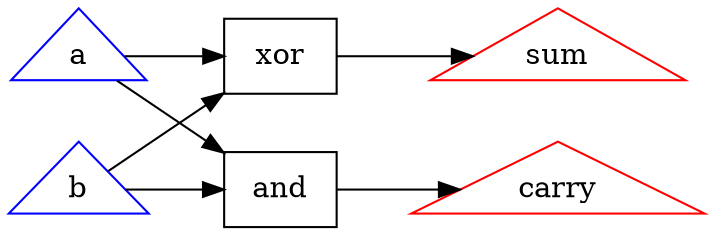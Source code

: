digraph half_adder {
	graph [rankdir=LR]
	a [color=blue shape=triangle]
	b [color=blue shape=triangle]
	sum [color=red shape=triangle]
	carry [color=red shape=triangle]
	xor1 [label=xor shape=box]
	a -> xor1
	b -> xor1
	xor1 -> sum
	and1 [label=and shape=box]
	a -> and1
	b -> and1
	and1 -> carry
}
